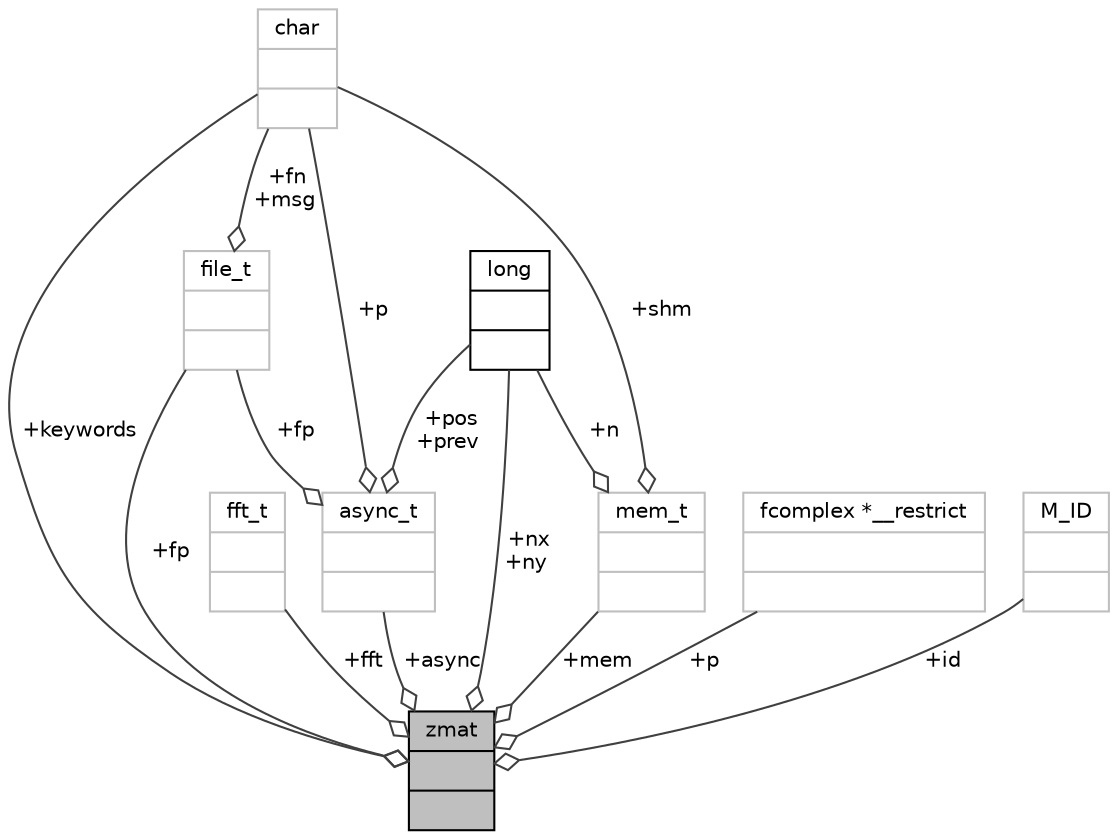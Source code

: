 digraph "zmat"
{
 // INTERACTIVE_SVG=YES
  bgcolor="transparent";
  edge [fontname="Helvetica",fontsize="10",labelfontname="Helvetica",labelfontsize="10"];
  node [fontname="Helvetica",fontsize="10",shape=record];
  Node15 [label="{zmat\n||}",height=0.2,width=0.4,color="black", fillcolor="grey75", style="filled", fontcolor="black"];
  Node16 -> Node15 [color="grey25",fontsize="10",style="solid",label=" +fp" ,arrowhead="odiamond",fontname="Helvetica"];
  Node16 [label="{file_t\n||}",height=0.2,width=0.4,color="grey75"];
  Node17 -> Node16 [color="grey25",fontsize="10",style="solid",label=" +fn\n+msg" ,arrowhead="odiamond",fontname="Helvetica"];
  Node17 [label="{char\n||}",height=0.2,width=0.4,color="grey75"];
  Node20 -> Node15 [color="grey25",fontsize="10",style="solid",label=" +fft" ,arrowhead="odiamond",fontname="Helvetica"];
  Node20 [label="{fft_t\n||}",height=0.2,width=0.4,color="grey75"];
  Node23 -> Node15 [color="grey25",fontsize="10",style="solid",label=" +mem" ,arrowhead="odiamond",fontname="Helvetica"];
  Node23 [label="{mem_t\n||}",height=0.2,width=0.4,color="grey75"];
  Node17 -> Node23 [color="grey25",fontsize="10",style="solid",label=" +shm" ,arrowhead="odiamond",fontname="Helvetica"];
  Node24 -> Node23 [color="grey25",fontsize="10",style="solid",label=" +n" ,arrowhead="odiamond",fontname="Helvetica"];
  Node24 [label="{long\n||}",height=0.2,width=0.4,color="black",URL="$classlong.html"];
  Node17 -> Node15 [color="grey25",fontsize="10",style="solid",label=" +keywords" ,arrowhead="odiamond",fontname="Helvetica"];
  Node25 -> Node15 [color="grey25",fontsize="10",style="solid",label=" +async" ,arrowhead="odiamond",fontname="Helvetica"];
  Node25 [label="{async_t\n||}",height=0.2,width=0.4,color="grey75"];
  Node16 -> Node25 [color="grey25",fontsize="10",style="solid",label=" +fp" ,arrowhead="odiamond",fontname="Helvetica"];
  Node17 -> Node25 [color="grey25",fontsize="10",style="solid",label=" +p" ,arrowhead="odiamond",fontname="Helvetica"];
  Node24 -> Node25 [color="grey25",fontsize="10",style="solid",label=" +pos\n+prev" ,arrowhead="odiamond",fontname="Helvetica"];
  Node26 -> Node15 [color="grey25",fontsize="10",style="solid",label=" +p" ,arrowhead="odiamond",fontname="Helvetica"];
  Node26 [label="{fcomplex *__restrict\n||}",height=0.2,width=0.4,color="grey75"];
  Node24 -> Node15 [color="grey25",fontsize="10",style="solid",label=" +nx\n+ny" ,arrowhead="odiamond",fontname="Helvetica"];
  Node27 -> Node15 [color="grey25",fontsize="10",style="solid",label=" +id" ,arrowhead="odiamond",fontname="Helvetica"];
  Node27 [label="{M_ID\n||}",height=0.2,width=0.4,color="grey75"];
}
